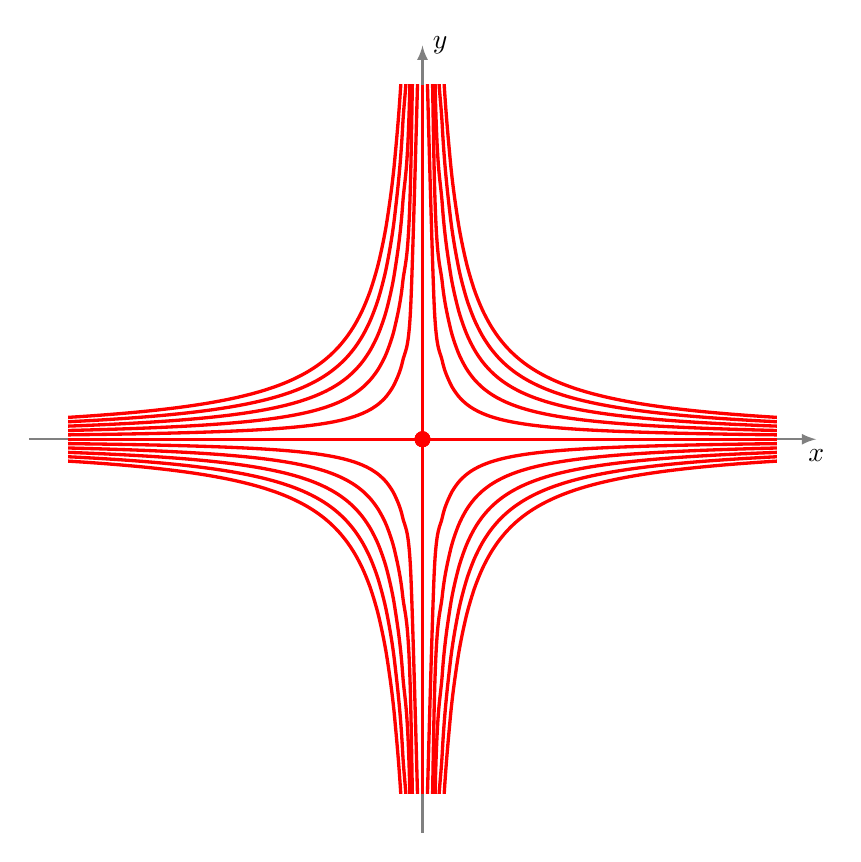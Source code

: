 \begin{tikzpicture}[scale=0.5]

     \draw[->,>=latex,thick, gray] (-10,0)--(10,0) node[below,black] {$x$};
     \draw[->,>=latex,thick, gray] (0,-10)--(0,10) node[right,black] {$y$};

   
\begin{scope}
    \clip(-9,-9) rectangle (9,9);
    \foreach \k in {1,...,5} {
     \draw [very thick, color=red,samples=50,smooth, domain=0.1:10] 
            plot(\x,{\k*1/\x});
     \draw [very thick, color=red,samples=50,smooth, domain=0.1:10] 
            plot(\x,{-\k*1/\x});
     \draw [very thick, color=red,samples=50,smooth, domain=0.1:10] 
            plot(-\x,{\k*1/\x});
     \draw [very thick, color=red,samples=50,smooth, domain=0.1:10] 
            plot(-\x,{-\k*1/\x});
   \draw[very thick, color=red] (-9,0)--(9,0);
   \draw[very thick, color=red] (0,-9)--(0,9);
   \fill[red] (0,0) circle (0.2);
    }

\end{scope}


\end{tikzpicture}
